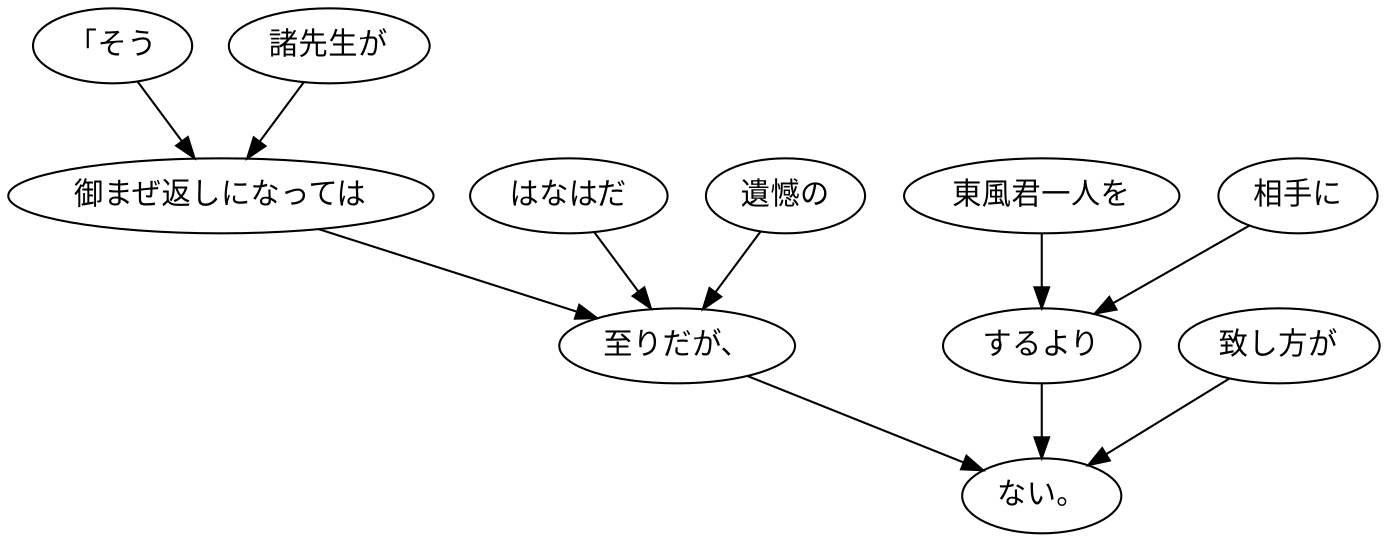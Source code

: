 digraph graph8329 {
	node0 [label="「そう"];
	node1 [label="諸先生が"];
	node2 [label="御まぜ返しになっては"];
	node3 [label="はなはだ"];
	node4 [label="遺憾の"];
	node5 [label="至りだが、"];
	node6 [label="東風君一人を"];
	node7 [label="相手に"];
	node8 [label="するより"];
	node9 [label="致し方が"];
	node10 [label="ない。"];
	node0 -> node2;
	node1 -> node2;
	node2 -> node5;
	node3 -> node5;
	node4 -> node5;
	node5 -> node10;
	node6 -> node8;
	node7 -> node8;
	node8 -> node10;
	node9 -> node10;
}

